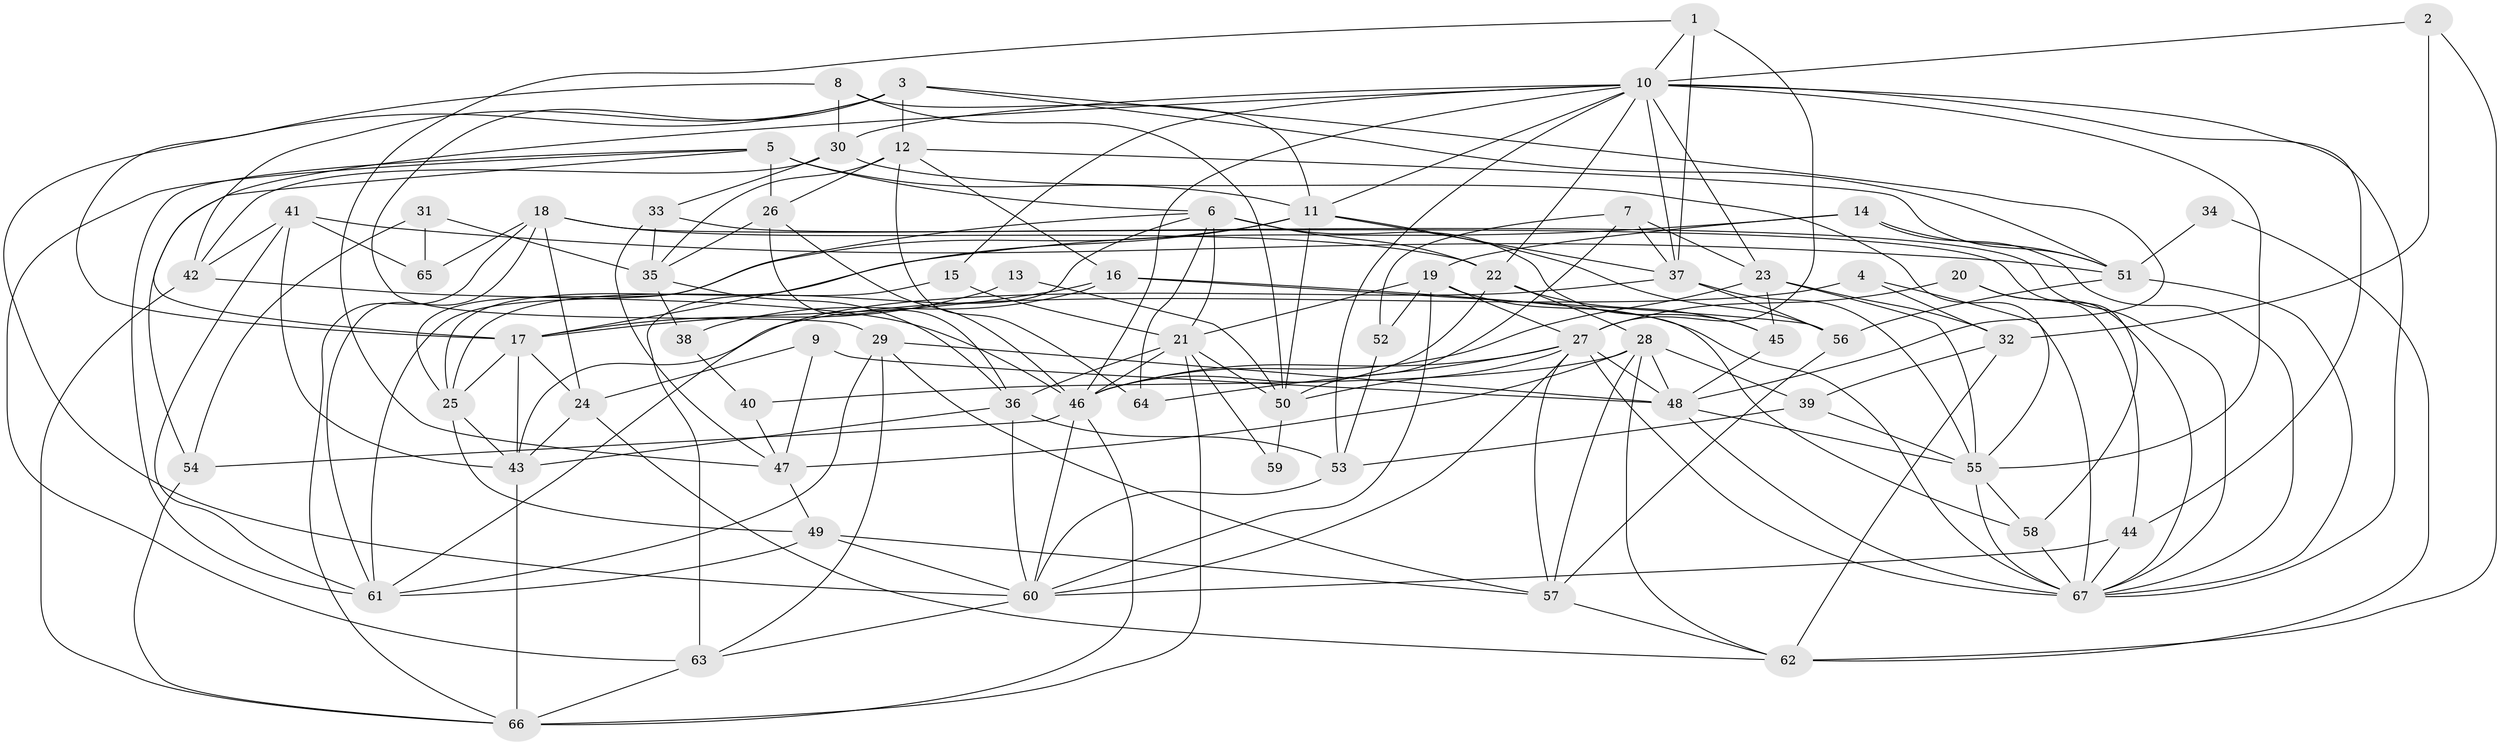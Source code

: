 // original degree distribution, {2: 0.16417910447761194, 3: 0.23880597014925373, 7: 0.029850746268656716, 4: 0.26119402985074625, 5: 0.15671641791044777, 6: 0.1417910447761194, 9: 0.007462686567164179}
// Generated by graph-tools (version 1.1) at 2025/02/03/09/25 03:02:13]
// undirected, 67 vertices, 184 edges
graph export_dot {
graph [start="1"]
  node [color=gray90,style=filled];
  1;
  2;
  3;
  4;
  5;
  6;
  7;
  8;
  9;
  10;
  11;
  12;
  13;
  14;
  15;
  16;
  17;
  18;
  19;
  20;
  21;
  22;
  23;
  24;
  25;
  26;
  27;
  28;
  29;
  30;
  31;
  32;
  33;
  34;
  35;
  36;
  37;
  38;
  39;
  40;
  41;
  42;
  43;
  44;
  45;
  46;
  47;
  48;
  49;
  50;
  51;
  52;
  53;
  54;
  55;
  56;
  57;
  58;
  59;
  60;
  61;
  62;
  63;
  64;
  65;
  66;
  67;
  1 -- 10 [weight=1.0];
  1 -- 27 [weight=1.0];
  1 -- 37 [weight=1.0];
  1 -- 47 [weight=1.0];
  2 -- 10 [weight=1.0];
  2 -- 32 [weight=1.0];
  2 -- 62 [weight=1.0];
  3 -- 12 [weight=1.0];
  3 -- 29 [weight=1.0];
  3 -- 42 [weight=1.0];
  3 -- 48 [weight=1.0];
  3 -- 51 [weight=1.0];
  3 -- 60 [weight=1.0];
  4 -- 32 [weight=1.0];
  4 -- 43 [weight=1.0];
  4 -- 67 [weight=1.0];
  5 -- 6 [weight=1.0];
  5 -- 11 [weight=2.0];
  5 -- 26 [weight=1.0];
  5 -- 54 [weight=1.0];
  5 -- 61 [weight=1.0];
  5 -- 63 [weight=1.0];
  6 -- 21 [weight=1.0];
  6 -- 22 [weight=1.0];
  6 -- 25 [weight=1.0];
  6 -- 45 [weight=1.0];
  6 -- 63 [weight=1.0];
  6 -- 64 [weight=1.0];
  7 -- 23 [weight=1.0];
  7 -- 37 [weight=1.0];
  7 -- 50 [weight=1.0];
  7 -- 52 [weight=1.0];
  8 -- 11 [weight=1.0];
  8 -- 17 [weight=1.0];
  8 -- 30 [weight=1.0];
  8 -- 50 [weight=1.0];
  9 -- 24 [weight=1.0];
  9 -- 47 [weight=2.0];
  9 -- 48 [weight=2.0];
  10 -- 11 [weight=1.0];
  10 -- 15 [weight=1.0];
  10 -- 17 [weight=1.0];
  10 -- 22 [weight=1.0];
  10 -- 23 [weight=1.0];
  10 -- 30 [weight=1.0];
  10 -- 37 [weight=1.0];
  10 -- 44 [weight=1.0];
  10 -- 46 [weight=1.0];
  10 -- 53 [weight=1.0];
  10 -- 55 [weight=1.0];
  10 -- 67 [weight=1.0];
  11 -- 17 [weight=1.0];
  11 -- 37 [weight=1.0];
  11 -- 50 [weight=1.0];
  11 -- 56 [weight=1.0];
  11 -- 61 [weight=1.0];
  12 -- 16 [weight=1.0];
  12 -- 26 [weight=1.0];
  12 -- 35 [weight=1.0];
  12 -- 51 [weight=1.0];
  12 -- 64 [weight=1.0];
  13 -- 17 [weight=1.0];
  13 -- 50 [weight=1.0];
  14 -- 19 [weight=1.0];
  14 -- 25 [weight=1.0];
  14 -- 51 [weight=1.0];
  14 -- 67 [weight=1.0];
  15 -- 21 [weight=1.0];
  15 -- 25 [weight=1.0];
  16 -- 17 [weight=1.0];
  16 -- 38 [weight=1.0];
  16 -- 56 [weight=1.0];
  16 -- 58 [weight=1.0];
  17 -- 24 [weight=1.0];
  17 -- 25 [weight=1.0];
  17 -- 43 [weight=1.0];
  18 -- 22 [weight=1.0];
  18 -- 24 [weight=1.0];
  18 -- 58 [weight=1.0];
  18 -- 61 [weight=1.0];
  18 -- 65 [weight=1.0];
  18 -- 66 [weight=1.0];
  19 -- 21 [weight=1.0];
  19 -- 27 [weight=1.0];
  19 -- 52 [weight=1.0];
  19 -- 60 [weight=1.0];
  19 -- 67 [weight=1.0];
  20 -- 27 [weight=3.0];
  20 -- 44 [weight=1.0];
  20 -- 67 [weight=2.0];
  21 -- 36 [weight=1.0];
  21 -- 46 [weight=1.0];
  21 -- 50 [weight=1.0];
  21 -- 59 [weight=1.0];
  21 -- 66 [weight=1.0];
  22 -- 28 [weight=1.0];
  22 -- 45 [weight=1.0];
  22 -- 46 [weight=1.0];
  23 -- 32 [weight=1.0];
  23 -- 45 [weight=1.0];
  23 -- 46 [weight=1.0];
  23 -- 55 [weight=1.0];
  24 -- 43 [weight=1.0];
  24 -- 62 [weight=1.0];
  25 -- 43 [weight=1.0];
  25 -- 49 [weight=1.0];
  26 -- 35 [weight=1.0];
  26 -- 36 [weight=1.0];
  26 -- 46 [weight=1.0];
  27 -- 46 [weight=1.0];
  27 -- 48 [weight=1.0];
  27 -- 50 [weight=2.0];
  27 -- 57 [weight=1.0];
  27 -- 60 [weight=1.0];
  27 -- 64 [weight=1.0];
  27 -- 67 [weight=2.0];
  28 -- 39 [weight=1.0];
  28 -- 40 [weight=1.0];
  28 -- 47 [weight=1.0];
  28 -- 48 [weight=1.0];
  28 -- 57 [weight=1.0];
  28 -- 62 [weight=1.0];
  29 -- 48 [weight=1.0];
  29 -- 57 [weight=1.0];
  29 -- 61 [weight=1.0];
  29 -- 63 [weight=1.0];
  30 -- 33 [weight=1.0];
  30 -- 42 [weight=1.0];
  30 -- 55 [weight=1.0];
  31 -- 35 [weight=1.0];
  31 -- 54 [weight=1.0];
  31 -- 65 [weight=1.0];
  32 -- 39 [weight=2.0];
  32 -- 62 [weight=1.0];
  33 -- 35 [weight=1.0];
  33 -- 47 [weight=1.0];
  33 -- 67 [weight=1.0];
  34 -- 51 [weight=1.0];
  34 -- 62 [weight=2.0];
  35 -- 36 [weight=1.0];
  35 -- 38 [weight=1.0];
  36 -- 43 [weight=1.0];
  36 -- 53 [weight=1.0];
  36 -- 60 [weight=1.0];
  37 -- 55 [weight=1.0];
  37 -- 56 [weight=1.0];
  37 -- 61 [weight=1.0];
  38 -- 40 [weight=1.0];
  39 -- 53 [weight=1.0];
  39 -- 55 [weight=1.0];
  40 -- 47 [weight=1.0];
  41 -- 42 [weight=1.0];
  41 -- 43 [weight=1.0];
  41 -- 51 [weight=1.0];
  41 -- 61 [weight=1.0];
  41 -- 65 [weight=1.0];
  42 -- 46 [weight=1.0];
  42 -- 66 [weight=1.0];
  43 -- 66 [weight=1.0];
  44 -- 60 [weight=1.0];
  44 -- 67 [weight=1.0];
  45 -- 48 [weight=1.0];
  46 -- 54 [weight=1.0];
  46 -- 60 [weight=1.0];
  46 -- 66 [weight=1.0];
  47 -- 49 [weight=1.0];
  48 -- 55 [weight=1.0];
  48 -- 67 [weight=2.0];
  49 -- 57 [weight=1.0];
  49 -- 60 [weight=1.0];
  49 -- 61 [weight=1.0];
  50 -- 59 [weight=2.0];
  51 -- 56 [weight=1.0];
  51 -- 67 [weight=1.0];
  52 -- 53 [weight=1.0];
  53 -- 60 [weight=1.0];
  54 -- 66 [weight=1.0];
  55 -- 58 [weight=1.0];
  55 -- 67 [weight=1.0];
  56 -- 57 [weight=1.0];
  57 -- 62 [weight=1.0];
  58 -- 67 [weight=1.0];
  60 -- 63 [weight=1.0];
  63 -- 66 [weight=1.0];
}
